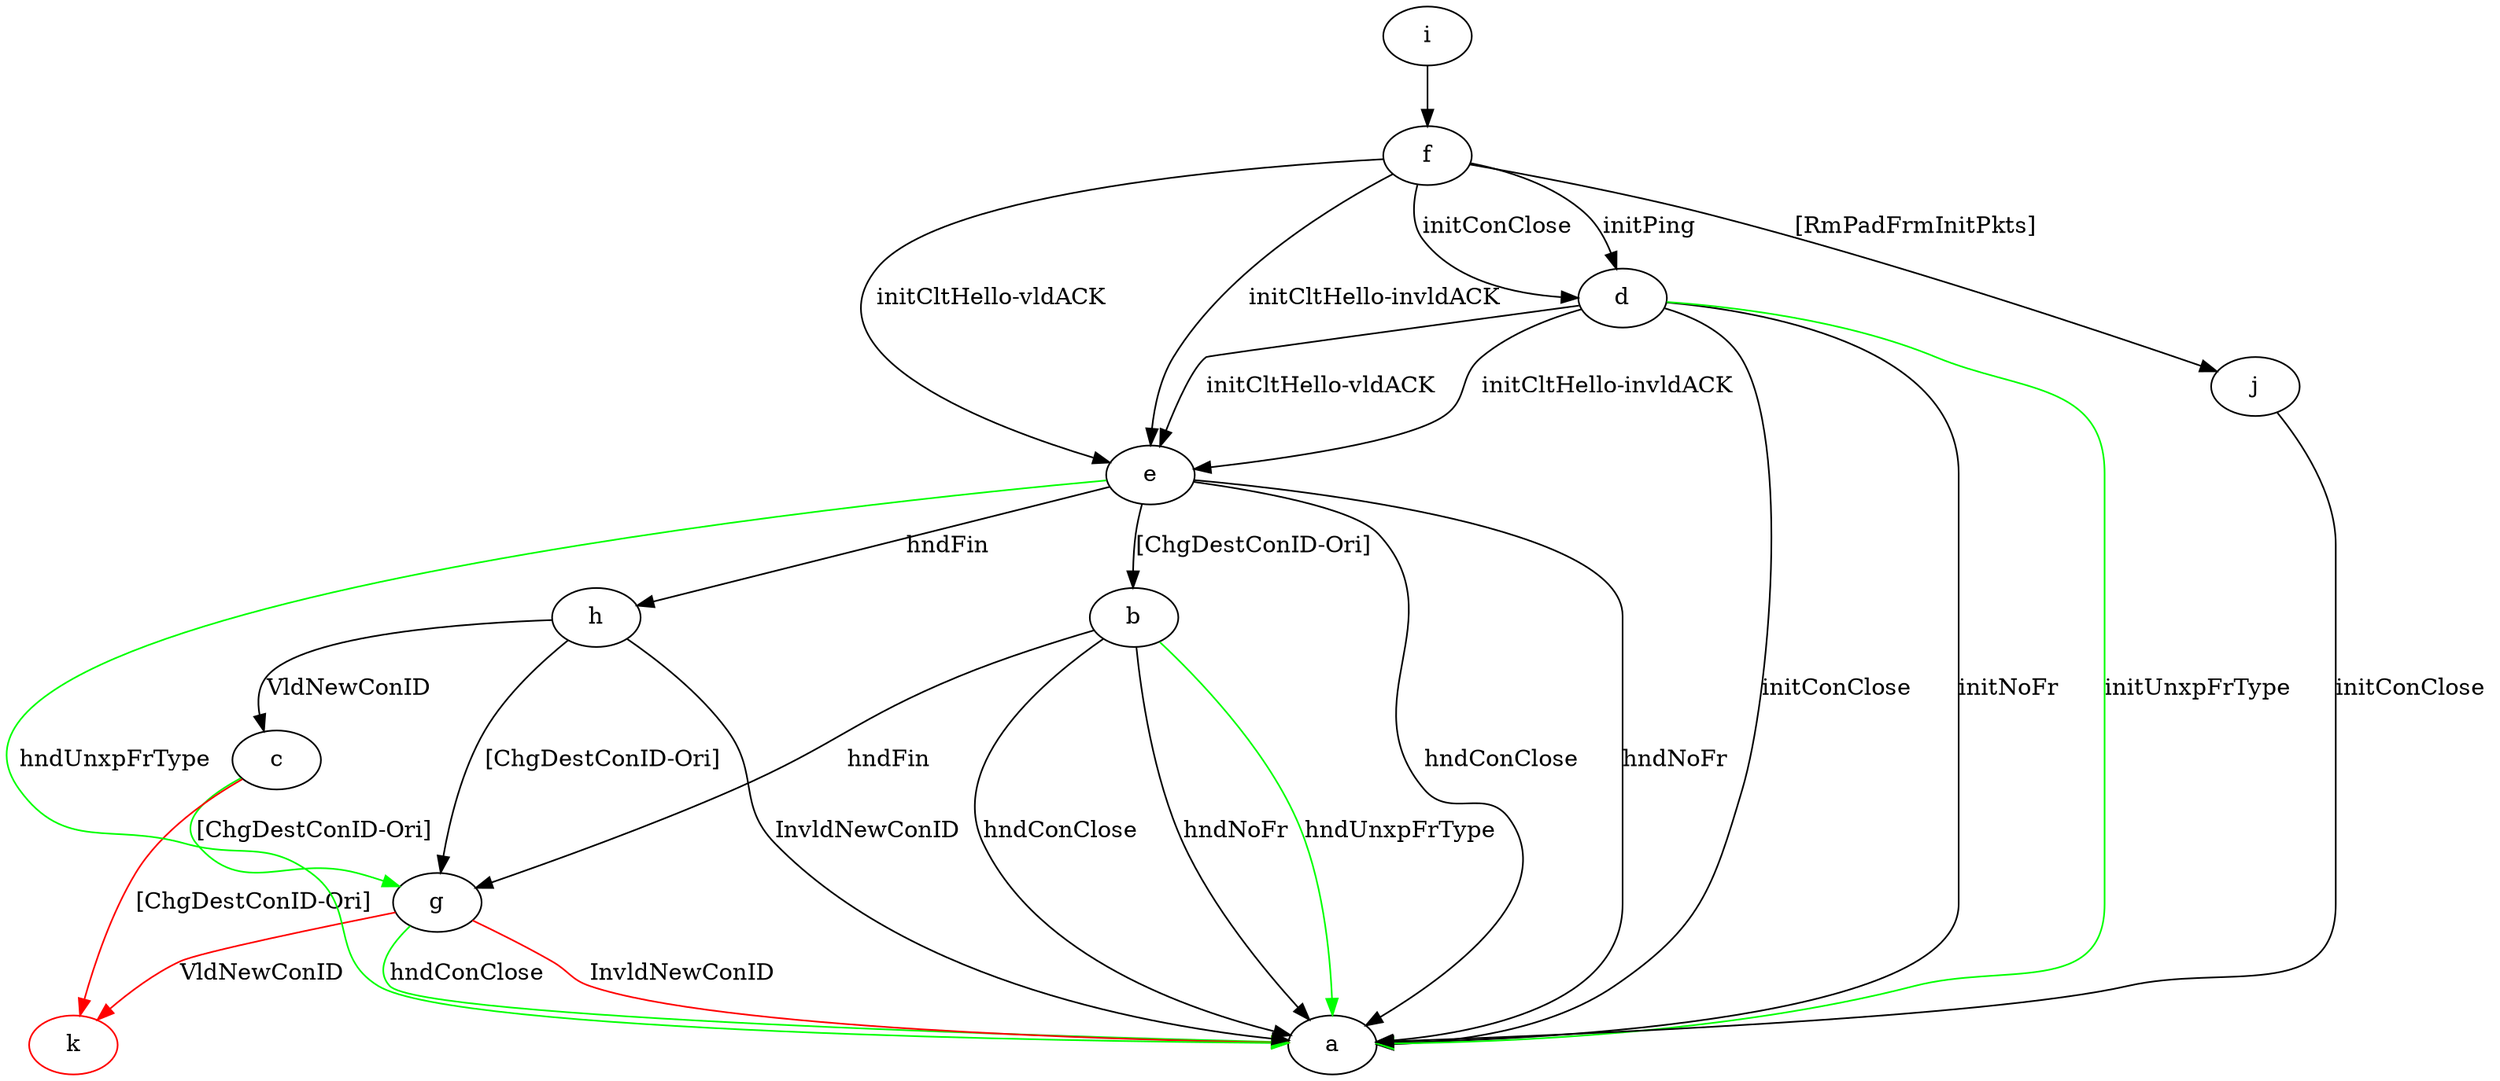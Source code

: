 digraph "" {
	b -> a	[key=0,
		label="hndConClose "];
	b -> a	[key=1,
		label="hndNoFr "];
	b -> a	[key=2,
		color=green,
		label="hndUnxpFrType "];
	b -> g	[key=0,
		label="hndFin "];
	c -> g	[key=0,
		color=green,
		label="[ChgDestConID-Ori] "];
	k	[color=red];
	c -> k	[key=0,
		color=red,
		label="[ChgDestConID-Ori] "];
	d -> a	[key=0,
		label="initConClose "];
	d -> a	[key=1,
		label="initNoFr "];
	d -> a	[key=2,
		color=green,
		label="initUnxpFrType "];
	d -> e	[key=0,
		label="initCltHello-vldACK "];
	d -> e	[key=1,
		label="initCltHello-invldACK "];
	e -> a	[key=0,
		label="hndConClose "];
	e -> a	[key=1,
		label="hndNoFr "];
	e -> a	[key=2,
		color=green,
		label="hndUnxpFrType "];
	e -> b	[key=0,
		label="[ChgDestConID-Ori] "];
	e -> h	[key=0,
		label="hndFin "];
	f -> d	[key=0,
		label="initPing "];
	f -> d	[key=1,
		label="initConClose "];
	f -> e	[key=0,
		label="initCltHello-vldACK "];
	f -> e	[key=1,
		label="initCltHello-invldACK "];
	f -> j	[key=0,
		label="[RmPadFrmInitPkts] "];
	g -> a	[key=0,
		color=green,
		label="hndConClose "];
	g -> a	[key=1,
		color=red,
		label="InvldNewConID "];
	g -> k	[key=0,
		color=red,
		label="VldNewConID "];
	h -> a	[key=0,
		label="InvldNewConID "];
	h -> c	[key=0,
		label="VldNewConID "];
	h -> g	[key=0,
		label="[ChgDestConID-Ori] "];
	i -> f	[key=0];
	j -> a	[key=0,
		label="initConClose "];
}
